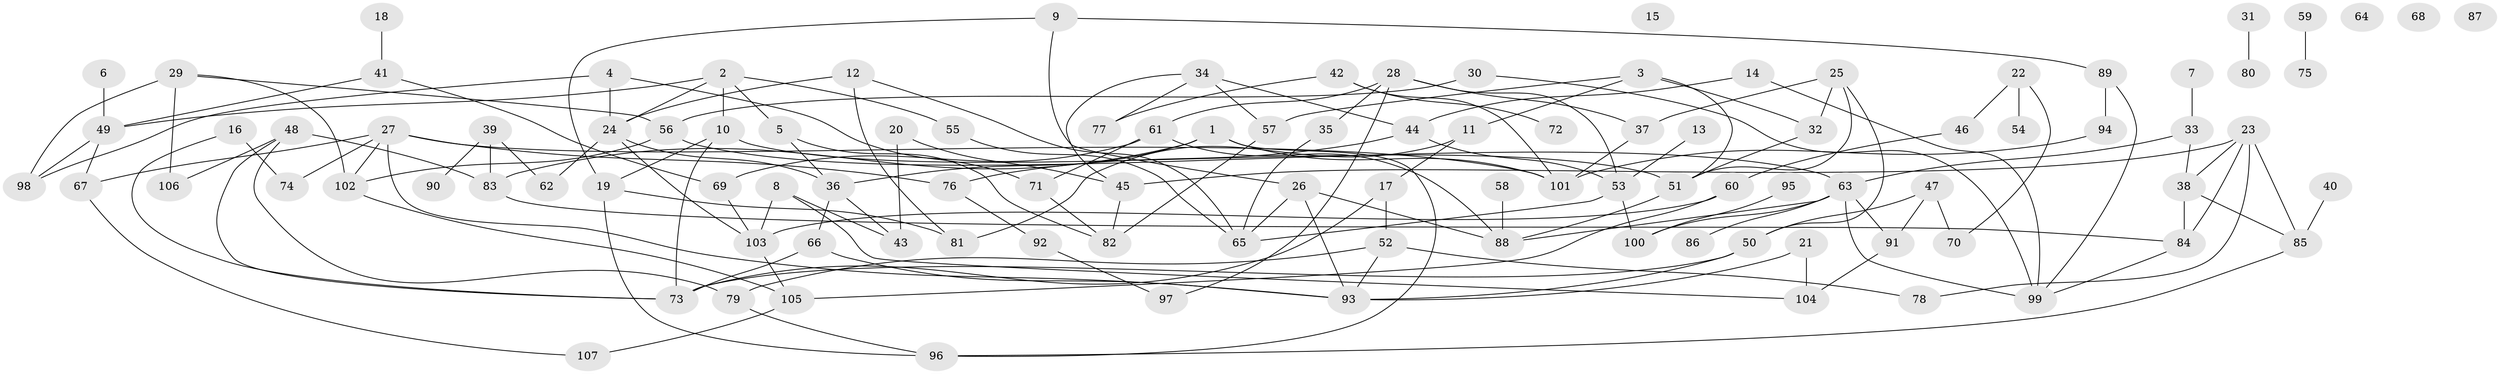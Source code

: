 // Generated by graph-tools (version 1.1) at 2025/12/03/09/25 04:12:56]
// undirected, 107 vertices, 162 edges
graph export_dot {
graph [start="1"]
  node [color=gray90,style=filled];
  1;
  2;
  3;
  4;
  5;
  6;
  7;
  8;
  9;
  10;
  11;
  12;
  13;
  14;
  15;
  16;
  17;
  18;
  19;
  20;
  21;
  22;
  23;
  24;
  25;
  26;
  27;
  28;
  29;
  30;
  31;
  32;
  33;
  34;
  35;
  36;
  37;
  38;
  39;
  40;
  41;
  42;
  43;
  44;
  45;
  46;
  47;
  48;
  49;
  50;
  51;
  52;
  53;
  54;
  55;
  56;
  57;
  58;
  59;
  60;
  61;
  62;
  63;
  64;
  65;
  66;
  67;
  68;
  69;
  70;
  71;
  72;
  73;
  74;
  75;
  76;
  77;
  78;
  79;
  80;
  81;
  82;
  83;
  84;
  85;
  86;
  87;
  88;
  89;
  90;
  91;
  92;
  93;
  94;
  95;
  96;
  97;
  98;
  99;
  100;
  101;
  102;
  103;
  104;
  105;
  106;
  107;
  1 -- 36;
  1 -- 83;
  1 -- 96;
  1 -- 101;
  2 -- 5;
  2 -- 10;
  2 -- 24;
  2 -- 49;
  2 -- 55;
  3 -- 11;
  3 -- 32;
  3 -- 51;
  3 -- 57;
  4 -- 24;
  4 -- 71;
  4 -- 98;
  5 -- 36;
  5 -- 82;
  6 -- 49;
  7 -- 33;
  8 -- 43;
  8 -- 103;
  8 -- 104;
  9 -- 19;
  9 -- 26;
  9 -- 89;
  10 -- 19;
  10 -- 51;
  10 -- 73;
  11 -- 17;
  11 -- 81;
  12 -- 24;
  12 -- 65;
  12 -- 81;
  13 -- 53;
  14 -- 44;
  14 -- 99;
  16 -- 73;
  16 -- 74;
  17 -- 52;
  17 -- 73;
  18 -- 41;
  19 -- 81;
  19 -- 96;
  20 -- 43;
  20 -- 45;
  21 -- 93;
  21 -- 104;
  22 -- 46;
  22 -- 54;
  22 -- 70;
  23 -- 38;
  23 -- 45;
  23 -- 78;
  23 -- 84;
  23 -- 85;
  24 -- 36;
  24 -- 62;
  24 -- 103;
  25 -- 32;
  25 -- 37;
  25 -- 50;
  25 -- 51;
  26 -- 65;
  26 -- 88;
  26 -- 93;
  27 -- 67;
  27 -- 74;
  27 -- 76;
  27 -- 93;
  27 -- 101;
  27 -- 102;
  28 -- 35;
  28 -- 37;
  28 -- 53;
  28 -- 61;
  28 -- 97;
  29 -- 56;
  29 -- 98;
  29 -- 102;
  29 -- 106;
  30 -- 56;
  30 -- 99;
  31 -- 80;
  32 -- 51;
  33 -- 38;
  33 -- 63;
  34 -- 44;
  34 -- 45;
  34 -- 57;
  34 -- 77;
  35 -- 65;
  36 -- 43;
  36 -- 66;
  37 -- 101;
  38 -- 84;
  38 -- 85;
  39 -- 62;
  39 -- 83;
  39 -- 90;
  40 -- 85;
  41 -- 49;
  41 -- 69;
  42 -- 72;
  42 -- 77;
  42 -- 101;
  44 -- 53;
  44 -- 76;
  45 -- 82;
  46 -- 60;
  47 -- 50;
  47 -- 70;
  47 -- 91;
  48 -- 73;
  48 -- 79;
  48 -- 83;
  48 -- 106;
  49 -- 67;
  49 -- 98;
  50 -- 73;
  50 -- 93;
  51 -- 88;
  52 -- 78;
  52 -- 79;
  52 -- 93;
  53 -- 65;
  53 -- 100;
  55 -- 65;
  56 -- 63;
  56 -- 102;
  57 -- 82;
  58 -- 88;
  59 -- 75;
  60 -- 103;
  60 -- 105;
  61 -- 69;
  61 -- 71;
  61 -- 88;
  63 -- 86;
  63 -- 88;
  63 -- 91;
  63 -- 99;
  63 -- 100;
  66 -- 73;
  66 -- 93;
  67 -- 107;
  69 -- 103;
  71 -- 82;
  76 -- 92;
  79 -- 96;
  83 -- 84;
  84 -- 99;
  85 -- 96;
  89 -- 94;
  89 -- 99;
  91 -- 104;
  92 -- 97;
  94 -- 101;
  95 -- 100;
  102 -- 105;
  103 -- 105;
  105 -- 107;
}
